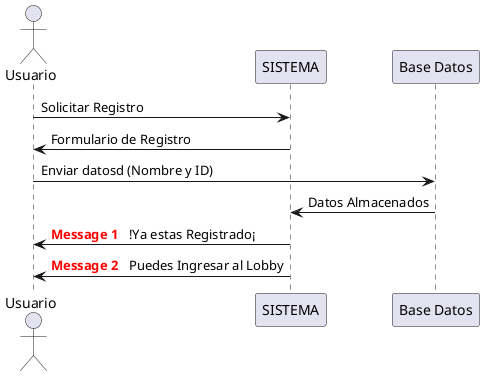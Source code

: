 @startuml Registro
actor Usuario
participant "SISTEMA" as SI
participant "Base Datos" as BD

Usuario -> SI: Solicitar Registro
SI -> Usuario: Formulario de Registro
Usuario -> BD: Enviar datosd (Nombre y ID)
BD -> SI: Datos Almacenados

autonumber 1 1 "<font color=red><b>Message 0  "
SI -> Usuario : !Ya estas Registrado¡
SI -> Usuario : Puedes Ingresar al Lobby
@enduml 